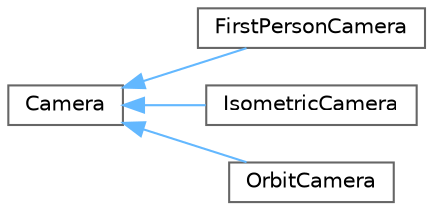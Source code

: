 digraph "Graphical Class Hierarchy"
{
 // LATEX_PDF_SIZE
  bgcolor="transparent";
  edge [fontname=Helvetica,fontsize=10,labelfontname=Helvetica,labelfontsize=10];
  node [fontname=Helvetica,fontsize=10,shape=box,height=0.2,width=0.4];
  rankdir="LR";
  Node0 [id="Node000000",label="Camera",height=0.2,width=0.4,color="grey40", fillcolor="white", style="filled",URL="$da/dbb/class_camera.html",tooltip="Encapsulates a 3D camera with position, orientation, and projection controls."];
  Node0 -> Node1 [id="edge1_Node000000_Node000001",dir="back",color="steelblue1",style="solid",tooltip=" "];
  Node1 [id="Node000001",label="FirstPersonCamera",height=0.2,width=0.4,color="grey40", fillcolor="white", style="filled",URL="$db/dd6/class_first_person_camera.html",tooltip="Extends Camera to support first‑person controls (WASD, mouse look, scroll zoom)."];
  Node0 -> Node2 [id="edge2_Node000000_Node000002",dir="back",color="steelblue1",style="solid",tooltip=" "];
  Node2 [id="Node000002",label="IsometricCamera",height=0.2,width=0.4,color="grey40", fillcolor="white", style="filled",URL="$dd/d5e/class_isometric_camera.html",tooltip=" "];
  Node0 -> Node3 [id="edge3_Node000000_Node000003",dir="back",color="steelblue1",style="solid",tooltip=" "];
  Node3 [id="Node000003",label="OrbitCamera",height=0.2,width=0.4,color="grey40", fillcolor="white", style="filled",URL="$da/d51/class_orbit_camera.html",tooltip="A camera that orbits around a fixed target point."];
}
